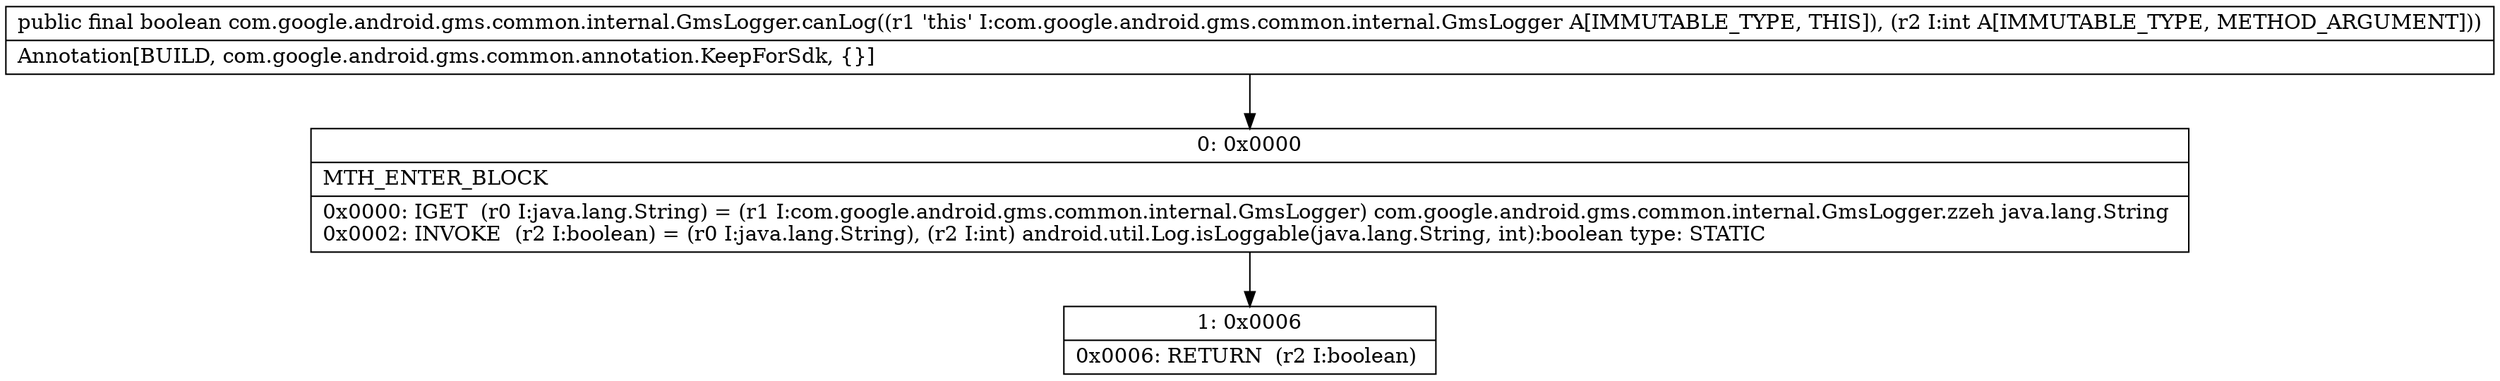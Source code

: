 digraph "CFG forcom.google.android.gms.common.internal.GmsLogger.canLog(I)Z" {
Node_0 [shape=record,label="{0\:\ 0x0000|MTH_ENTER_BLOCK\l|0x0000: IGET  (r0 I:java.lang.String) = (r1 I:com.google.android.gms.common.internal.GmsLogger) com.google.android.gms.common.internal.GmsLogger.zzeh java.lang.String \l0x0002: INVOKE  (r2 I:boolean) = (r0 I:java.lang.String), (r2 I:int) android.util.Log.isLoggable(java.lang.String, int):boolean type: STATIC \l}"];
Node_1 [shape=record,label="{1\:\ 0x0006|0x0006: RETURN  (r2 I:boolean) \l}"];
MethodNode[shape=record,label="{public final boolean com.google.android.gms.common.internal.GmsLogger.canLog((r1 'this' I:com.google.android.gms.common.internal.GmsLogger A[IMMUTABLE_TYPE, THIS]), (r2 I:int A[IMMUTABLE_TYPE, METHOD_ARGUMENT]))  | Annotation[BUILD, com.google.android.gms.common.annotation.KeepForSdk, \{\}]\l}"];
MethodNode -> Node_0;
Node_0 -> Node_1;
}

